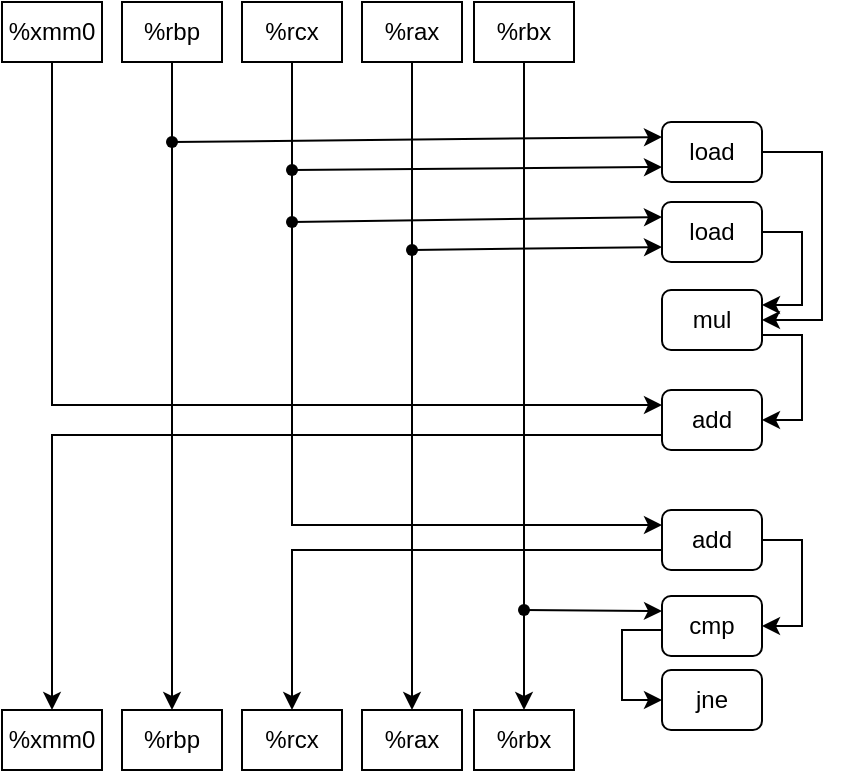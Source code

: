 <mxfile>
    <diagram id="upSE5JlRlV2InqusmRxe" name="Page-1">
        <mxGraphModel dx="813" dy="617" grid="0" gridSize="10" guides="1" tooltips="1" connect="1" arrows="1" fold="1" page="1" pageScale="1" pageWidth="827" pageHeight="1169" background="none" math="0" shadow="0">
            <root>
                <mxCell id="0"/>
                <mxCell id="1" parent="0"/>
                <mxCell id="o_bM5a3YPDPlbq46B6bi-27" style="edgeStyle=orthogonalEdgeStyle;rounded=0;orthogonalLoop=1;jettySize=auto;html=1;exitX=0.5;exitY=1;exitDx=0;exitDy=0;entryX=0;entryY=0.25;entryDx=0;entryDy=0;" parent="1" source="o_bM5a3YPDPlbq46B6bi-1" target="o_bM5a3YPDPlbq46B6bi-25" edge="1">
                    <mxGeometry relative="1" as="geometry"/>
                </mxCell>
                <mxCell id="o_bM5a3YPDPlbq46B6bi-1" value="%xmm0" style="rounded=0;whiteSpace=wrap;html=1;" parent="1" vertex="1">
                    <mxGeometry x="190" y="100" width="50" height="30" as="geometry"/>
                </mxCell>
                <mxCell id="o_bM5a3YPDPlbq46B6bi-56" style="edgeStyle=orthogonalEdgeStyle;rounded=0;orthogonalLoop=1;jettySize=auto;html=1;exitDx=0;exitDy=0;startArrow=none;" parent="1" source="o_bM5a3YPDPlbq46B6bi-63" target="o_bM5a3YPDPlbq46B6bi-36" edge="1">
                    <mxGeometry relative="1" as="geometry"/>
                </mxCell>
                <mxCell id="o_bM5a3YPDPlbq46B6bi-4" value="%rbp" style="rounded=0;whiteSpace=wrap;html=1;" parent="1" vertex="1">
                    <mxGeometry x="250" y="100" width="50" height="30" as="geometry"/>
                </mxCell>
                <mxCell id="o_bM5a3YPDPlbq46B6bi-42" style="edgeStyle=orthogonalEdgeStyle;rounded=0;orthogonalLoop=1;jettySize=auto;html=1;exitDx=0;exitDy=0;startArrow=none;exitPerimeter=0;entryX=0;entryY=0.25;entryDx=0;entryDy=0;" parent="1" source="o_bM5a3YPDPlbq46B6bi-52" target="o_bM5a3YPDPlbq46B6bi-23" edge="1">
                    <mxGeometry relative="1" as="geometry">
                        <Array as="points">
                            <mxPoint x="335" y="362"/>
                        </Array>
                    </mxGeometry>
                </mxCell>
                <mxCell id="o_bM5a3YPDPlbq46B6bi-5" value="%rcx" style="rounded=0;whiteSpace=wrap;html=1;" parent="1" vertex="1">
                    <mxGeometry x="310" y="100" width="50" height="30" as="geometry"/>
                </mxCell>
                <mxCell id="o_bM5a3YPDPlbq46B6bi-57" style="edgeStyle=orthogonalEdgeStyle;rounded=0;orthogonalLoop=1;jettySize=auto;html=1;exitX=0.5;exitY=1;exitDx=0;exitDy=0;entryX=0.5;entryY=0;entryDx=0;entryDy=0;" parent="1" source="o_bM5a3YPDPlbq46B6bi-6" target="o_bM5a3YPDPlbq46B6bi-38" edge="1">
                    <mxGeometry relative="1" as="geometry"/>
                </mxCell>
                <mxCell id="o_bM5a3YPDPlbq46B6bi-6" value="%rax" style="rounded=0;whiteSpace=wrap;html=1;" parent="1" vertex="1">
                    <mxGeometry x="370" y="100" width="50" height="30" as="geometry"/>
                </mxCell>
                <mxCell id="o_bM5a3YPDPlbq46B6bi-58" style="edgeStyle=orthogonalEdgeStyle;rounded=0;orthogonalLoop=1;jettySize=auto;html=1;exitX=0.5;exitY=1;exitDx=0;exitDy=0;entryX=0.5;entryY=0;entryDx=0;entryDy=0;" parent="1" source="o_bM5a3YPDPlbq46B6bi-7" target="o_bM5a3YPDPlbq46B6bi-39" edge="1">
                    <mxGeometry relative="1" as="geometry"/>
                </mxCell>
                <mxCell id="o_bM5a3YPDPlbq46B6bi-7" value="%rbx" style="rounded=0;whiteSpace=wrap;html=1;" parent="1" vertex="1">
                    <mxGeometry x="426" y="100" width="50" height="30" as="geometry"/>
                </mxCell>
                <mxCell id="o_bM5a3YPDPlbq46B6bi-16" style="edgeStyle=orthogonalEdgeStyle;rounded=0;orthogonalLoop=1;jettySize=auto;html=1;exitX=1;exitY=0.5;exitDx=0;exitDy=0;entryX=1;entryY=0.25;entryDx=0;entryDy=0;" parent="1" source="o_bM5a3YPDPlbq46B6bi-8" target="o_bM5a3YPDPlbq46B6bi-15" edge="1">
                    <mxGeometry relative="1" as="geometry">
                        <Array as="points">
                            <mxPoint x="590" y="215"/>
                            <mxPoint x="590" y="252"/>
                        </Array>
                    </mxGeometry>
                </mxCell>
                <mxCell id="o_bM5a3YPDPlbq46B6bi-8" value="load" style="rounded=1;whiteSpace=wrap;html=1;" parent="1" vertex="1">
                    <mxGeometry x="520" y="200" width="50" height="30" as="geometry"/>
                </mxCell>
                <mxCell id="o_bM5a3YPDPlbq46B6bi-17" style="edgeStyle=orthogonalEdgeStyle;rounded=0;orthogonalLoop=1;jettySize=auto;html=1;exitX=1;exitY=0.5;exitDx=0;exitDy=0;entryX=1;entryY=0.5;entryDx=0;entryDy=0;" parent="1" source="o_bM5a3YPDPlbq46B6bi-12" target="o_bM5a3YPDPlbq46B6bi-15" edge="1">
                    <mxGeometry relative="1" as="geometry">
                        <mxPoint x="580" y="270" as="targetPoint"/>
                        <Array as="points">
                            <mxPoint x="600" y="175"/>
                            <mxPoint x="600" y="259"/>
                        </Array>
                    </mxGeometry>
                </mxCell>
                <mxCell id="o_bM5a3YPDPlbq46B6bi-12" value="load" style="rounded=1;whiteSpace=wrap;html=1;" parent="1" vertex="1">
                    <mxGeometry x="520" y="160" width="50" height="30" as="geometry"/>
                </mxCell>
                <mxCell id="o_bM5a3YPDPlbq46B6bi-40" style="edgeStyle=orthogonalEdgeStyle;rounded=0;orthogonalLoop=1;jettySize=auto;html=1;exitX=1;exitY=0.75;exitDx=0;exitDy=0;entryX=1;entryY=0.5;entryDx=0;entryDy=0;" parent="1" source="o_bM5a3YPDPlbq46B6bi-15" target="o_bM5a3YPDPlbq46B6bi-25" edge="1">
                    <mxGeometry relative="1" as="geometry">
                        <Array as="points">
                            <mxPoint x="590" y="267"/>
                            <mxPoint x="590" y="309"/>
                        </Array>
                    </mxGeometry>
                </mxCell>
                <mxCell id="o_bM5a3YPDPlbq46B6bi-15" value="mul" style="rounded=1;whiteSpace=wrap;html=1;" parent="1" vertex="1">
                    <mxGeometry x="520" y="244" width="50" height="30" as="geometry"/>
                </mxCell>
                <mxCell id="o_bM5a3YPDPlbq46B6bi-29" style="edgeStyle=orthogonalEdgeStyle;rounded=0;orthogonalLoop=1;jettySize=auto;html=1;exitX=0;exitY=0.5;exitDx=0;exitDy=0;entryX=0;entryY=0.5;entryDx=0;entryDy=0;" parent="1" source="o_bM5a3YPDPlbq46B6bi-19" target="o_bM5a3YPDPlbq46B6bi-28" edge="1">
                    <mxGeometry relative="1" as="geometry">
                        <Array as="points">
                            <mxPoint x="520" y="414"/>
                            <mxPoint x="500" y="414"/>
                            <mxPoint x="500" y="449"/>
                        </Array>
                    </mxGeometry>
                </mxCell>
                <mxCell id="o_bM5a3YPDPlbq46B6bi-19" value="cmp" style="rounded=1;whiteSpace=wrap;html=1;" parent="1" vertex="1">
                    <mxGeometry x="520" y="397" width="50" height="30" as="geometry"/>
                </mxCell>
                <mxCell id="o_bM5a3YPDPlbq46B6bi-24" style="edgeStyle=orthogonalEdgeStyle;rounded=0;orthogonalLoop=1;jettySize=auto;html=1;exitX=1;exitY=0.5;exitDx=0;exitDy=0;entryX=1;entryY=0.5;entryDx=0;entryDy=0;" parent="1" source="o_bM5a3YPDPlbq46B6bi-23" target="o_bM5a3YPDPlbq46B6bi-19" edge="1">
                    <mxGeometry relative="1" as="geometry"/>
                </mxCell>
                <mxCell id="o_bM5a3YPDPlbq46B6bi-55" style="edgeStyle=orthogonalEdgeStyle;rounded=0;orthogonalLoop=1;jettySize=auto;html=1;exitX=0;exitY=0.5;exitDx=0;exitDy=0;entryX=0.5;entryY=0;entryDx=0;entryDy=0;" parent="1" source="o_bM5a3YPDPlbq46B6bi-23" target="o_bM5a3YPDPlbq46B6bi-37" edge="1">
                    <mxGeometry relative="1" as="geometry">
                        <Array as="points">
                            <mxPoint x="520" y="374"/>
                            <mxPoint x="335" y="374"/>
                        </Array>
                    </mxGeometry>
                </mxCell>
                <mxCell id="o_bM5a3YPDPlbq46B6bi-23" value="add" style="rounded=1;whiteSpace=wrap;html=1;" parent="1" vertex="1">
                    <mxGeometry x="520" y="354" width="50" height="30" as="geometry"/>
                </mxCell>
                <mxCell id="o_bM5a3YPDPlbq46B6bi-41" style="edgeStyle=orthogonalEdgeStyle;rounded=0;orthogonalLoop=1;jettySize=auto;html=1;exitX=0;exitY=0.75;exitDx=0;exitDy=0;entryX=0.5;entryY=0;entryDx=0;entryDy=0;" parent="1" source="o_bM5a3YPDPlbq46B6bi-25" target="o_bM5a3YPDPlbq46B6bi-35" edge="1">
                    <mxGeometry relative="1" as="geometry"/>
                </mxCell>
                <mxCell id="o_bM5a3YPDPlbq46B6bi-25" value="add" style="rounded=1;whiteSpace=wrap;html=1;" parent="1" vertex="1">
                    <mxGeometry x="520" y="294" width="50" height="30" as="geometry"/>
                </mxCell>
                <mxCell id="o_bM5a3YPDPlbq46B6bi-28" value="jne" style="rounded=1;whiteSpace=wrap;html=1;" parent="1" vertex="1">
                    <mxGeometry x="520" y="434" width="50" height="30" as="geometry"/>
                </mxCell>
                <mxCell id="o_bM5a3YPDPlbq46B6bi-35" value="%xmm0" style="rounded=0;whiteSpace=wrap;html=1;" parent="1" vertex="1">
                    <mxGeometry x="190" y="454" width="50" height="30" as="geometry"/>
                </mxCell>
                <mxCell id="o_bM5a3YPDPlbq46B6bi-36" value="%rbp" style="rounded=0;whiteSpace=wrap;html=1;" parent="1" vertex="1">
                    <mxGeometry x="250" y="454" width="50" height="30" as="geometry"/>
                </mxCell>
                <mxCell id="o_bM5a3YPDPlbq46B6bi-37" value="%rcx" style="rounded=0;whiteSpace=wrap;html=1;" parent="1" vertex="1">
                    <mxGeometry x="310" y="454" width="50" height="30" as="geometry"/>
                </mxCell>
                <mxCell id="o_bM5a3YPDPlbq46B6bi-38" value="%rax" style="rounded=0;whiteSpace=wrap;html=1;" parent="1" vertex="1">
                    <mxGeometry x="370" y="454" width="50" height="30" as="geometry"/>
                </mxCell>
                <mxCell id="o_bM5a3YPDPlbq46B6bi-39" value="%rbx" style="rounded=0;whiteSpace=wrap;html=1;" parent="1" vertex="1">
                    <mxGeometry x="426" y="454" width="50" height="30" as="geometry"/>
                </mxCell>
                <mxCell id="o_bM5a3YPDPlbq46B6bi-45" value="" style="shape=waypoint;sketch=0;fillStyle=solid;size=6;pointerEvents=1;points=[];fillColor=none;resizable=0;rotatable=0;perimeter=centerPerimeter;snapToPoint=1;" parent="1" vertex="1">
                    <mxGeometry x="315" y="164" width="40" height="40" as="geometry"/>
                </mxCell>
                <mxCell id="o_bM5a3YPDPlbq46B6bi-46" value="" style="edgeStyle=orthogonalEdgeStyle;rounded=0;orthogonalLoop=1;jettySize=auto;html=1;exitX=0.5;exitY=1;exitDx=0;exitDy=0;entryDx=0;entryDy=0;endArrow=none;" parent="1" source="o_bM5a3YPDPlbq46B6bi-5" target="o_bM5a3YPDPlbq46B6bi-45" edge="1">
                    <mxGeometry relative="1" as="geometry">
                        <mxPoint x="335" y="130" as="sourcePoint"/>
                        <mxPoint x="335" y="460" as="targetPoint"/>
                    </mxGeometry>
                </mxCell>
                <mxCell id="o_bM5a3YPDPlbq46B6bi-51" value="" style="endArrow=classic;html=1;rounded=0;exitX=0.975;exitY=0.95;exitDx=0;exitDy=0;exitPerimeter=0;entryX=0;entryY=0.75;entryDx=0;entryDy=0;" parent="1" source="o_bM5a3YPDPlbq46B6bi-45" target="o_bM5a3YPDPlbq46B6bi-12" edge="1">
                    <mxGeometry width="50" height="50" relative="1" as="geometry">
                        <mxPoint x="390" y="420" as="sourcePoint"/>
                        <mxPoint x="440" y="370" as="targetPoint"/>
                    </mxGeometry>
                </mxCell>
                <mxCell id="o_bM5a3YPDPlbq46B6bi-52" value="" style="shape=waypoint;sketch=0;fillStyle=solid;size=6;pointerEvents=1;points=[];fillColor=none;resizable=0;rotatable=0;perimeter=centerPerimeter;snapToPoint=1;" parent="1" vertex="1">
                    <mxGeometry x="315" y="190" width="40" height="40" as="geometry"/>
                </mxCell>
                <mxCell id="o_bM5a3YPDPlbq46B6bi-53" value="" style="edgeStyle=orthogonalEdgeStyle;rounded=0;orthogonalLoop=1;jettySize=auto;html=1;exitDx=0;exitDy=0;entryDx=0;entryDy=0;startArrow=none;exitX=0.3;exitY=1.025;exitPerimeter=0;endArrow=none;" parent="1" source="o_bM5a3YPDPlbq46B6bi-45" target="o_bM5a3YPDPlbq46B6bi-52" edge="1">
                    <mxGeometry relative="1" as="geometry">
                        <mxPoint x="335" y="184" as="sourcePoint"/>
                        <mxPoint x="335" y="460" as="targetPoint"/>
                    </mxGeometry>
                </mxCell>
                <mxCell id="o_bM5a3YPDPlbq46B6bi-54" value="" style="endArrow=classic;html=1;rounded=0;entryX=0;entryY=0.25;entryDx=0;entryDy=0;exitX=0.525;exitY=0.575;exitDx=0;exitDy=0;exitPerimeter=0;" parent="1" source="o_bM5a3YPDPlbq46B6bi-52" target="o_bM5a3YPDPlbq46B6bi-8" edge="1">
                    <mxGeometry width="50" height="50" relative="1" as="geometry">
                        <mxPoint x="390" y="420" as="sourcePoint"/>
                        <mxPoint x="440" y="370" as="targetPoint"/>
                    </mxGeometry>
                </mxCell>
                <mxCell id="o_bM5a3YPDPlbq46B6bi-59" value="" style="shape=waypoint;sketch=0;fillStyle=solid;size=6;pointerEvents=1;points=[];fillColor=none;resizable=0;rotatable=0;perimeter=centerPerimeter;snapToPoint=1;" parent="1" vertex="1">
                    <mxGeometry x="431" y="384" width="40" height="40" as="geometry"/>
                </mxCell>
                <mxCell id="o_bM5a3YPDPlbq46B6bi-60" value="" style="endArrow=classic;html=1;rounded=0;entryX=0;entryY=0.25;entryDx=0;entryDy=0;exitX=0.65;exitY=0.6;exitDx=0;exitDy=0;exitPerimeter=0;" parent="1" source="o_bM5a3YPDPlbq46B6bi-59" target="o_bM5a3YPDPlbq46B6bi-19" edge="1">
                    <mxGeometry width="50" height="50" relative="1" as="geometry">
                        <mxPoint x="390" y="420" as="sourcePoint"/>
                        <mxPoint x="440" y="370" as="targetPoint"/>
                    </mxGeometry>
                </mxCell>
                <mxCell id="o_bM5a3YPDPlbq46B6bi-61" value="" style="shape=waypoint;sketch=0;fillStyle=solid;size=6;pointerEvents=1;points=[];fillColor=none;resizable=0;rotatable=0;perimeter=centerPerimeter;snapToPoint=1;" parent="1" vertex="1">
                    <mxGeometry x="375" y="204" width="40" height="40" as="geometry"/>
                </mxCell>
                <mxCell id="o_bM5a3YPDPlbq46B6bi-62" value="" style="endArrow=classic;html=1;rounded=0;entryX=0;entryY=0.75;entryDx=0;entryDy=0;" parent="1" source="o_bM5a3YPDPlbq46B6bi-61" target="o_bM5a3YPDPlbq46B6bi-8" edge="1">
                    <mxGeometry width="50" height="50" relative="1" as="geometry">
                        <mxPoint x="390" y="420" as="sourcePoint"/>
                        <mxPoint x="440" y="370" as="targetPoint"/>
                    </mxGeometry>
                </mxCell>
                <mxCell id="o_bM5a3YPDPlbq46B6bi-63" value="" style="shape=waypoint;sketch=0;fillStyle=solid;size=6;pointerEvents=1;points=[];fillColor=none;resizable=0;rotatable=0;perimeter=centerPerimeter;snapToPoint=1;" parent="1" vertex="1">
                    <mxGeometry x="255" y="150" width="40" height="40" as="geometry"/>
                </mxCell>
                <mxCell id="o_bM5a3YPDPlbq46B6bi-64" value="" style="edgeStyle=orthogonalEdgeStyle;rounded=0;orthogonalLoop=1;jettySize=auto;html=1;exitX=0.5;exitY=1;exitDx=0;exitDy=0;endArrow=none;" parent="1" source="o_bM5a3YPDPlbq46B6bi-4" target="o_bM5a3YPDPlbq46B6bi-63" edge="1">
                    <mxGeometry relative="1" as="geometry">
                        <mxPoint x="275" y="130" as="sourcePoint"/>
                        <mxPoint x="275" y="454" as="targetPoint"/>
                    </mxGeometry>
                </mxCell>
                <mxCell id="o_bM5a3YPDPlbq46B6bi-65" value="" style="endArrow=classic;html=1;rounded=0;entryX=0;entryY=0.25;entryDx=0;entryDy=0;" parent="1" source="o_bM5a3YPDPlbq46B6bi-63" target="o_bM5a3YPDPlbq46B6bi-12" edge="1">
                    <mxGeometry width="50" height="50" relative="1" as="geometry">
                        <mxPoint x="230" y="162.5" as="sourcePoint"/>
                        <mxPoint x="545" y="150" as="targetPoint"/>
                    </mxGeometry>
                </mxCell>
            </root>
        </mxGraphModel>
    </diagram>
</mxfile>